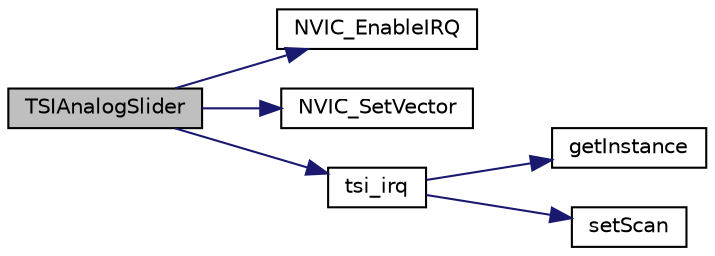 digraph "TSIAnalogSlider"
{
 // LATEX_PDF_SIZE
  edge [fontname="Helvetica",fontsize="10",labelfontname="Helvetica",labelfontsize="10"];
  node [fontname="Helvetica",fontsize="10",shape=record];
  rankdir="LR";
  Node1 [label="TSIAnalogSlider",height=0.2,width=0.4,color="black", fillcolor="grey75", style="filled", fontcolor="black",tooltip=" "];
  Node1 -> Node2 [color="midnightblue",fontsize="10",style="solid",fontname="Helvetica"];
  Node2 [label="NVIC_EnableIRQ",height=0.2,width=0.4,color="black", fillcolor="white", style="filled",URL="$group___c_m_s_i_s___core___n_v_i_c_functions.html#ga3349f2e3580d7ce22d6530b7294e5921",tooltip="Enable External Interrupt."];
  Node1 -> Node3 [color="midnightblue",fontsize="10",style="solid",fontname="Helvetica"];
  Node3 [label="NVIC_SetVector",height=0.2,width=0.4,color="black", fillcolor="white", style="filled",URL="$cmsis__nvic_8h.html#ab43c1c59d5c081f1bc725237f4b1f916",tooltip=" "];
  Node1 -> Node4 [color="midnightblue",fontsize="10",style="solid",fontname="Helvetica"];
  Node4 [label="tsi_irq",height=0.2,width=0.4,color="black", fillcolor="white", style="filled",URL="$tsi__sensor_8cpp.html#a373ed878715015d678e45e7fd0e07d06",tooltip=" "];
  Node4 -> Node5 [color="midnightblue",fontsize="10",style="solid",fontname="Helvetica"];
  Node5 [label="getInstance",height=0.2,width=0.4,color="black", fillcolor="white", style="filled",URL="$class_t_s_i_analog_slider.html#a8533fa2119bd1aa74a76ebe0f805eb00",tooltip=" "];
  Node4 -> Node6 [color="midnightblue",fontsize="10",style="solid",fontname="Helvetica"];
  Node6 [label="setScan",height=0.2,width=0.4,color="black", fillcolor="white", style="filled",URL="$class_t_s_i_analog_slider.html#a0edefc6879275b49dd828f775634e418",tooltip=" "];
}
